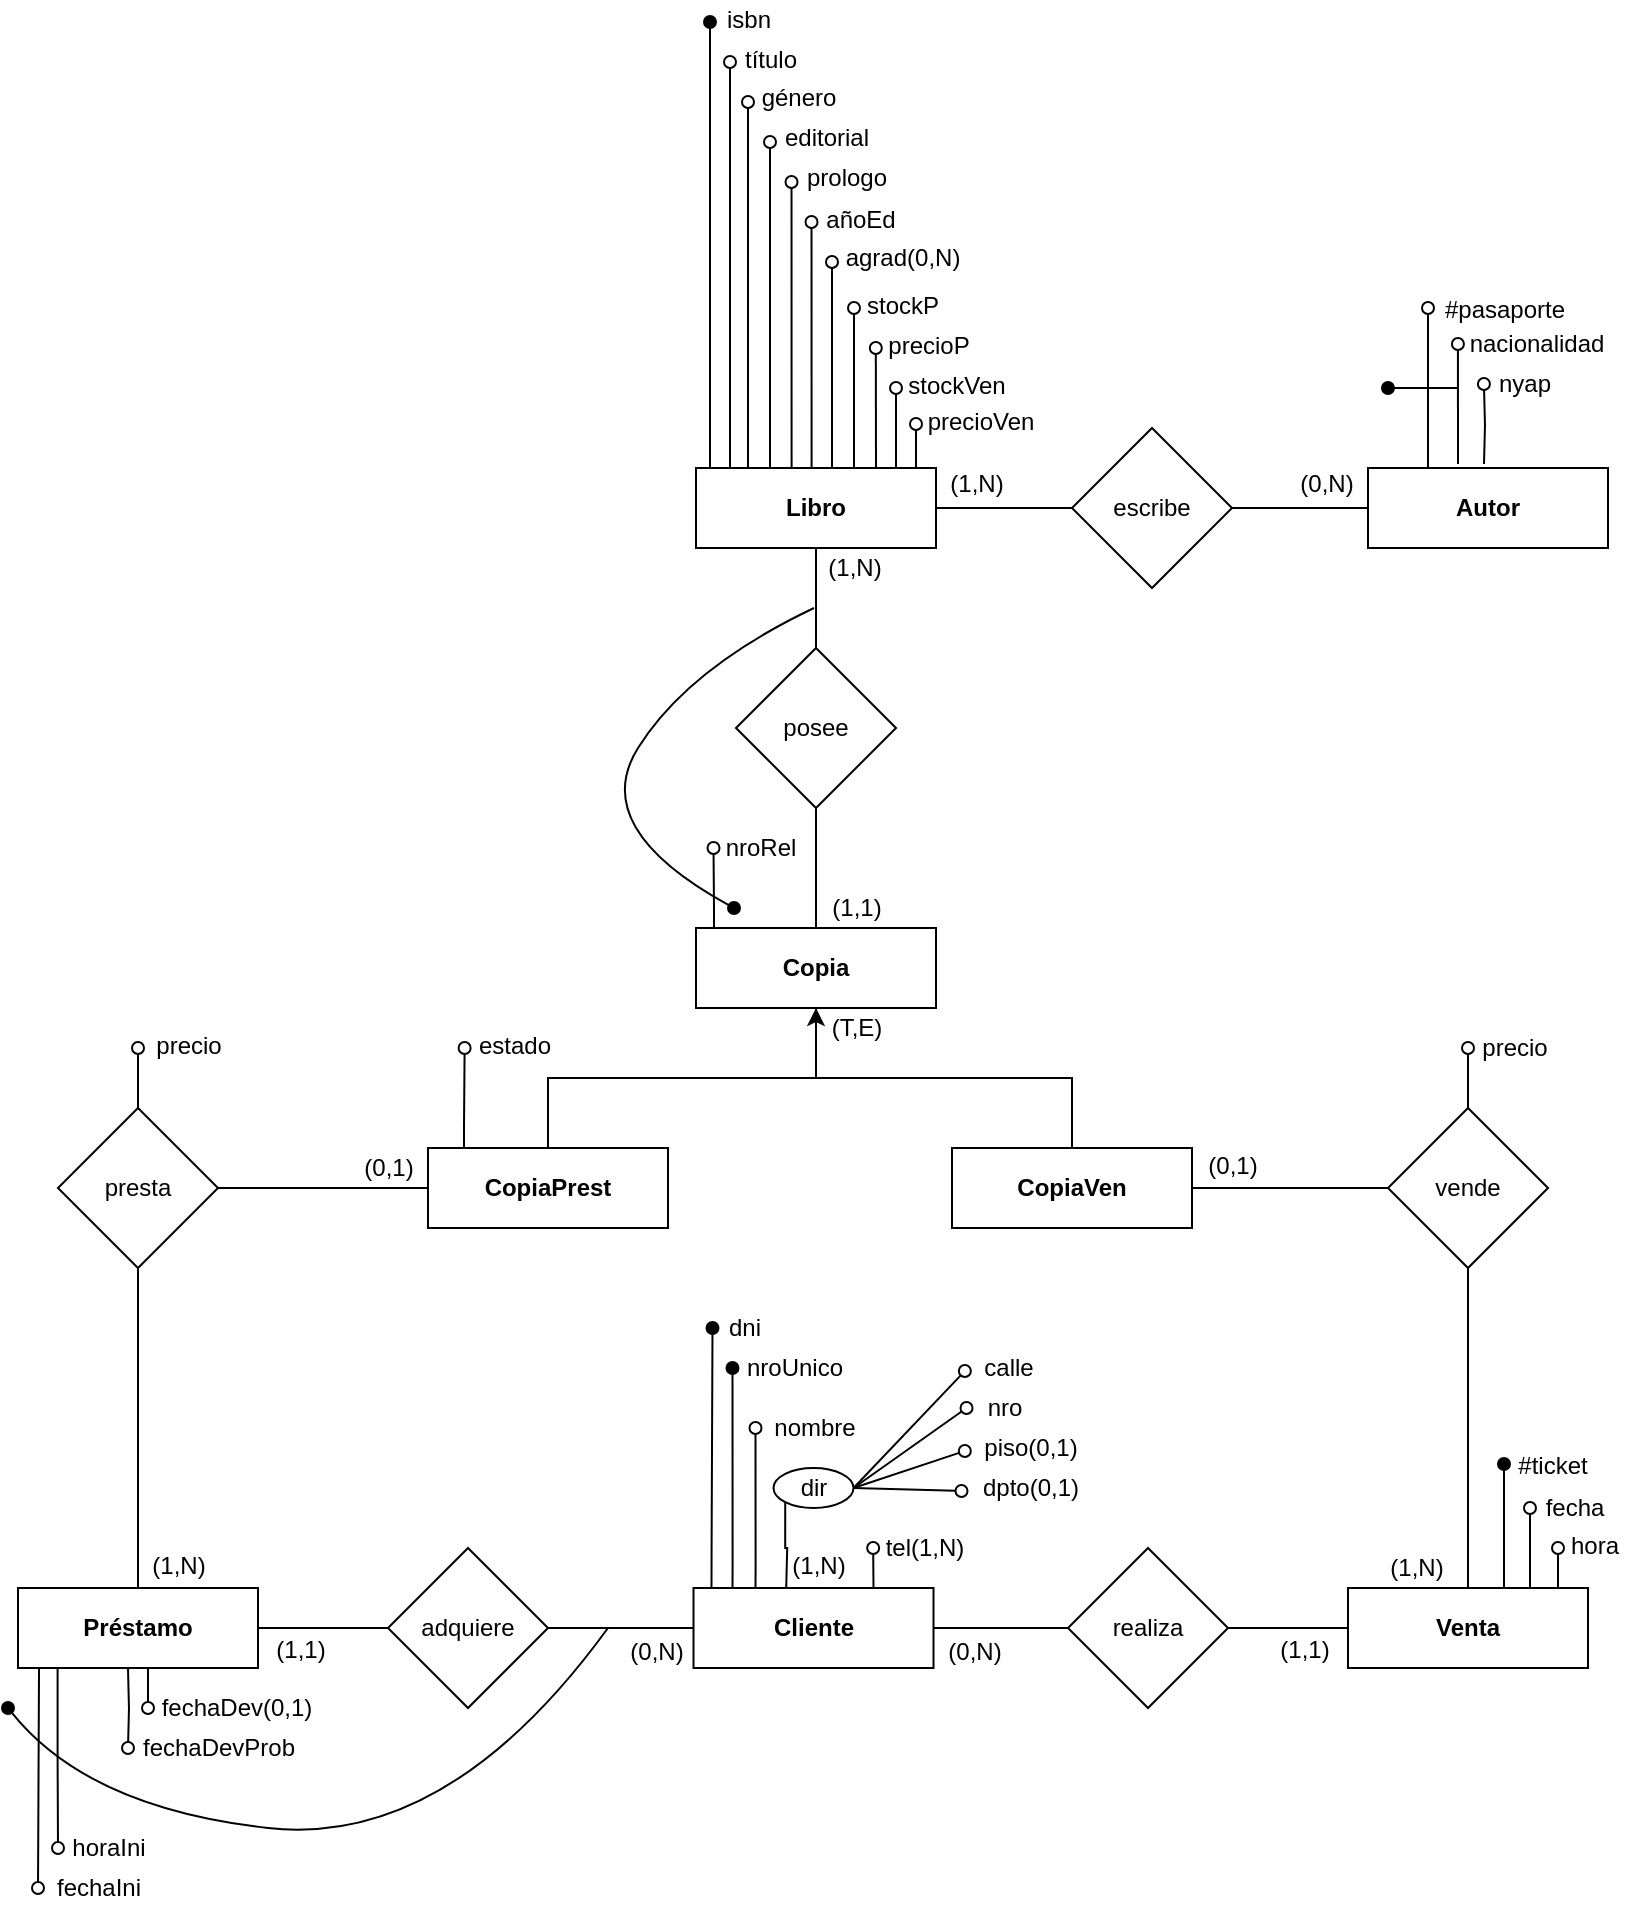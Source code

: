 <mxfile version="17.2.4" type="device"><diagram id="2UaB0gebTMkQspn8kPB0" name="Página-1"><mxGraphModel dx="200" dy="127" grid="1" gridSize="10" guides="1" tooltips="1" connect="1" arrows="1" fold="1" page="1" pageScale="1" pageWidth="827" pageHeight="1169" math="0" shadow="0"><root><mxCell id="0"/><mxCell id="1" parent="0"/><mxCell id="sGzNbVAsewz6m83ei7Da-2" style="edgeStyle=orthogonalEdgeStyle;rounded=0;orthogonalLoop=1;jettySize=auto;html=1;exitX=0.5;exitY=0;exitDx=0;exitDy=0;endArrow=oval;endFill=1;" edge="1" parent="1" source="sGzNbVAsewz6m83ei7Da-1"><mxGeometry relative="1" as="geometry"><mxPoint x="361" y="57" as="targetPoint"/><mxPoint x="360.6" y="250" as="sourcePoint"/><Array as="points"><mxPoint x="361" y="280"/></Array></mxGeometry></mxCell><mxCell id="sGzNbVAsewz6m83ei7Da-4" style="edgeStyle=orthogonalEdgeStyle;rounded=0;orthogonalLoop=1;jettySize=auto;html=1;exitX=0.25;exitY=0;exitDx=0;exitDy=0;endArrow=oval;endFill=0;" edge="1" parent="1" source="sGzNbVAsewz6m83ei7Da-1"><mxGeometry relative="1" as="geometry"><mxPoint x="371" y="77" as="targetPoint"/><mxPoint x="370.8" y="248.28" as="sourcePoint"/><Array as="points"><mxPoint x="371" y="280"/></Array></mxGeometry></mxCell><mxCell id="sGzNbVAsewz6m83ei7Da-6" style="edgeStyle=orthogonalEdgeStyle;rounded=0;orthogonalLoop=1;jettySize=auto;html=1;exitX=0.25;exitY=0;exitDx=0;exitDy=0;endArrow=oval;endFill=0;" edge="1" parent="1" source="sGzNbVAsewz6m83ei7Da-1"><mxGeometry relative="1" as="geometry"><mxPoint x="380" y="97" as="targetPoint"/><mxPoint x="380.04" y="249.44" as="sourcePoint"/><Array as="points"><mxPoint x="380" y="280"/></Array></mxGeometry></mxCell><mxCell id="sGzNbVAsewz6m83ei7Da-8" style="edgeStyle=orthogonalEdgeStyle;rounded=0;orthogonalLoop=1;jettySize=auto;html=1;exitX=0.25;exitY=0;exitDx=0;exitDy=0;endArrow=oval;endFill=0;" edge="1" parent="1" source="sGzNbVAsewz6m83ei7Da-1"><mxGeometry relative="1" as="geometry"><mxPoint x="391" y="117" as="targetPoint"/><mxPoint x="390.24" y="250.56" as="sourcePoint"/><Array as="points"><mxPoint x="391" y="280"/></Array></mxGeometry></mxCell><mxCell id="sGzNbVAsewz6m83ei7Da-10" style="edgeStyle=orthogonalEdgeStyle;rounded=0;orthogonalLoop=1;jettySize=auto;html=1;endArrow=oval;endFill=0;exitX=0.5;exitY=0;exitDx=0;exitDy=0;" edge="1" parent="1" source="sGzNbVAsewz6m83ei7Da-1"><mxGeometry relative="1" as="geometry"><mxPoint x="401.759" y="137" as="targetPoint"/><mxPoint x="400" y="260" as="sourcePoint"/><Array as="points"><mxPoint x="402" y="280"/></Array></mxGeometry></mxCell><mxCell id="sGzNbVAsewz6m83ei7Da-12" style="edgeStyle=orthogonalEdgeStyle;rounded=0;orthogonalLoop=1;jettySize=auto;html=1;exitX=0.5;exitY=0;exitDx=0;exitDy=0;endArrow=oval;endFill=0;" edge="1" parent="1" source="sGzNbVAsewz6m83ei7Da-1"><mxGeometry relative="1" as="geometry"><mxPoint x="411.759" y="157" as="targetPoint"/><mxPoint x="410.28" y="250.56" as="sourcePoint"/><Array as="points"><mxPoint x="412" y="280"/></Array></mxGeometry></mxCell><mxCell id="sGzNbVAsewz6m83ei7Da-32" style="edgeStyle=orthogonalEdgeStyle;rounded=0;orthogonalLoop=1;jettySize=auto;html=1;exitX=0.5;exitY=1;exitDx=0;exitDy=0;entryX=0.5;entryY=0;entryDx=0;entryDy=0;endArrow=none;endFill=0;" edge="1" parent="1" source="sGzNbVAsewz6m83ei7Da-1" target="sGzNbVAsewz6m83ei7Da-26"><mxGeometry relative="1" as="geometry"/></mxCell><mxCell id="sGzNbVAsewz6m83ei7Da-132" style="rounded=0;orthogonalLoop=1;jettySize=auto;html=1;exitX=0.75;exitY=0;exitDx=0;exitDy=0;startArrow=none;startFill=0;endArrow=oval;endFill=0;edgeStyle=orthogonalEdgeStyle;" edge="1" parent="1" source="sGzNbVAsewz6m83ei7Da-1"><mxGeometry relative="1" as="geometry"><mxPoint x="433" y="200" as="targetPoint"/><mxPoint x="433" y="250" as="sourcePoint"/><Array as="points"><mxPoint x="433" y="280"/></Array></mxGeometry></mxCell><mxCell id="sGzNbVAsewz6m83ei7Da-134" style="edgeStyle=none;rounded=0;orthogonalLoop=1;jettySize=auto;html=1;exitX=0.75;exitY=0;exitDx=0;exitDy=0;startArrow=none;startFill=0;endArrow=oval;endFill=0;" edge="1" parent="1" source="sGzNbVAsewz6m83ei7Da-1"><mxGeometry relative="1" as="geometry"><mxPoint x="443.908" y="220" as="targetPoint"/><mxPoint x="444" y="250" as="sourcePoint"/></mxGeometry></mxCell><mxCell id="sGzNbVAsewz6m83ei7Da-1" value="Libro" style="rounded=0;whiteSpace=wrap;html=1;fontStyle=1" vertex="1" parent="1"><mxGeometry x="354" y="280" width="120" height="40" as="geometry"/></mxCell><mxCell id="sGzNbVAsewz6m83ei7Da-3" value="isbn" style="text;html=1;align=center;verticalAlign=middle;resizable=0;points=[];autosize=1;strokeColor=none;fillColor=none;" vertex="1" parent="1"><mxGeometry x="360" y="46" width="40" height="20" as="geometry"/></mxCell><mxCell id="sGzNbVAsewz6m83ei7Da-5" value="título" style="text;html=1;align=center;verticalAlign=middle;resizable=0;points=[];autosize=1;strokeColor=none;fillColor=none;" vertex="1" parent="1"><mxGeometry x="371" y="66" width="40" height="20" as="geometry"/></mxCell><mxCell id="sGzNbVAsewz6m83ei7Da-7" value="género" style="text;html=1;align=center;verticalAlign=middle;resizable=0;points=[];autosize=1;strokeColor=none;fillColor=none;" vertex="1" parent="1"><mxGeometry x="380" y="85" width="50" height="20" as="geometry"/></mxCell><mxCell id="sGzNbVAsewz6m83ei7Da-9" value="editorial" style="text;html=1;align=center;verticalAlign=middle;resizable=0;points=[];autosize=1;strokeColor=none;fillColor=none;" vertex="1" parent="1"><mxGeometry x="389" y="105" width="60" height="20" as="geometry"/></mxCell><mxCell id="sGzNbVAsewz6m83ei7Da-11" value="prologo" style="text;html=1;align=center;verticalAlign=middle;resizable=0;points=[];autosize=1;strokeColor=none;fillColor=none;" vertex="1" parent="1"><mxGeometry x="399" y="125" width="60" height="20" as="geometry"/></mxCell><mxCell id="sGzNbVAsewz6m83ei7Da-13" value="añoEd" style="text;html=1;align=center;verticalAlign=middle;resizable=0;points=[];autosize=1;strokeColor=none;fillColor=none;" vertex="1" parent="1"><mxGeometry x="411" y="146" width="50" height="20" as="geometry"/></mxCell><mxCell id="sGzNbVAsewz6m83ei7Da-14" style="edgeStyle=orthogonalEdgeStyle;rounded=0;orthogonalLoop=1;jettySize=auto;html=1;endArrow=oval;endFill=0;exitX=0.5;exitY=0;exitDx=0;exitDy=0;" edge="1" parent="1" source="sGzNbVAsewz6m83ei7Da-1"><mxGeometry relative="1" as="geometry"><mxPoint x="422" y="177" as="targetPoint"/><mxPoint x="414" y="250" as="sourcePoint"/><Array as="points"><mxPoint x="422" y="280"/></Array></mxGeometry></mxCell><mxCell id="sGzNbVAsewz6m83ei7Da-15" value="agrad(0,N)" style="text;html=1;align=center;verticalAlign=middle;resizable=0;points=[];autosize=1;strokeColor=none;fillColor=none;" vertex="1" parent="1"><mxGeometry x="422" y="165" width="70" height="20" as="geometry"/></mxCell><mxCell id="sGzNbVAsewz6m83ei7Da-31" style="edgeStyle=orthogonalEdgeStyle;rounded=0;orthogonalLoop=1;jettySize=auto;html=1;entryX=1;entryY=0.5;entryDx=0;entryDy=0;endArrow=none;endFill=0;exitX=0;exitY=0.5;exitDx=0;exitDy=0;" edge="1" parent="1" source="sGzNbVAsewz6m83ei7Da-16" target="sGzNbVAsewz6m83ei7Da-1"><mxGeometry relative="1" as="geometry"><mxPoint x="580" y="380" as="sourcePoint"/></mxGeometry></mxCell><mxCell id="sGzNbVAsewz6m83ei7Da-16" value="escribe" style="rhombus;whiteSpace=wrap;html=1;" vertex="1" parent="1"><mxGeometry x="542" y="260" width="80" height="80" as="geometry"/></mxCell><mxCell id="sGzNbVAsewz6m83ei7Da-20" style="edgeStyle=orthogonalEdgeStyle;rounded=0;orthogonalLoop=1;jettySize=auto;html=1;exitX=0.25;exitY=0;exitDx=0;exitDy=0;endArrow=oval;endFill=0;" edge="1" parent="1" source="sGzNbVAsewz6m83ei7Da-18"><mxGeometry relative="1" as="geometry"><mxPoint x="720" y="200" as="targetPoint"/></mxGeometry></mxCell><mxCell id="sGzNbVAsewz6m83ei7Da-22" style="edgeStyle=orthogonalEdgeStyle;rounded=0;orthogonalLoop=1;jettySize=auto;html=1;exitX=0.5;exitY=0;exitDx=0;exitDy=0;endArrow=oval;endFill=0;" edge="1" parent="1"><mxGeometry relative="1" as="geometry"><mxPoint x="734.966" y="218" as="targetPoint"/><mxPoint x="735" y="278" as="sourcePoint"/></mxGeometry></mxCell><mxCell id="sGzNbVAsewz6m83ei7Da-24" style="edgeStyle=orthogonalEdgeStyle;rounded=0;orthogonalLoop=1;jettySize=auto;html=1;exitX=0.5;exitY=0;exitDx=0;exitDy=0;endArrow=oval;endFill=0;" edge="1" parent="1"><mxGeometry relative="1" as="geometry"><mxPoint x="747.966" y="238" as="targetPoint"/><mxPoint x="748" y="278" as="sourcePoint"/></mxGeometry></mxCell><mxCell id="sGzNbVAsewz6m83ei7Da-30" style="edgeStyle=orthogonalEdgeStyle;rounded=0;orthogonalLoop=1;jettySize=auto;html=1;exitX=0;exitY=0.5;exitDx=0;exitDy=0;entryX=1;entryY=0.5;entryDx=0;entryDy=0;endArrow=none;endFill=0;" edge="1" parent="1" source="sGzNbVAsewz6m83ei7Da-18" target="sGzNbVAsewz6m83ei7Da-16"><mxGeometry relative="1" as="geometry"/></mxCell><mxCell id="sGzNbVAsewz6m83ei7Da-18" value="Autor" style="rounded=0;whiteSpace=wrap;html=1;fontStyle=1" vertex="1" parent="1"><mxGeometry x="690" y="280" width="120" height="40" as="geometry"/></mxCell><mxCell id="sGzNbVAsewz6m83ei7Da-21" value="#pasaporte" style="text;html=1;align=center;verticalAlign=middle;resizable=0;points=[];autosize=1;strokeColor=none;fillColor=none;" vertex="1" parent="1"><mxGeometry x="718" y="191" width="80" height="20" as="geometry"/></mxCell><mxCell id="sGzNbVAsewz6m83ei7Da-23" value="nyap" style="text;html=1;align=center;verticalAlign=middle;resizable=0;points=[];autosize=1;strokeColor=none;fillColor=none;" vertex="1" parent="1"><mxGeometry x="748" y="228" width="40" height="20" as="geometry"/></mxCell><mxCell id="sGzNbVAsewz6m83ei7Da-25" value="nacionalidad" style="text;html=1;align=center;verticalAlign=middle;resizable=0;points=[];autosize=1;strokeColor=none;fillColor=none;" vertex="1" parent="1"><mxGeometry x="734" y="208" width="80" height="20" as="geometry"/></mxCell><mxCell id="sGzNbVAsewz6m83ei7Da-33" style="edgeStyle=orthogonalEdgeStyle;rounded=0;orthogonalLoop=1;jettySize=auto;html=1;exitX=0.5;exitY=1;exitDx=0;exitDy=0;entryX=0.5;entryY=0;entryDx=0;entryDy=0;endArrow=none;endFill=0;" edge="1" parent="1" source="sGzNbVAsewz6m83ei7Da-26" target="sGzNbVAsewz6m83ei7Da-27"><mxGeometry relative="1" as="geometry"/></mxCell><mxCell id="sGzNbVAsewz6m83ei7Da-26" value="posee" style="rhombus;whiteSpace=wrap;html=1;" vertex="1" parent="1"><mxGeometry x="374" y="370" width="80" height="80" as="geometry"/></mxCell><mxCell id="sGzNbVAsewz6m83ei7Da-28" style="edgeStyle=orthogonalEdgeStyle;rounded=0;orthogonalLoop=1;jettySize=auto;html=1;exitX=0.25;exitY=0;exitDx=0;exitDy=0;endArrow=oval;endFill=0;" edge="1" parent="1"><mxGeometry relative="1" as="geometry"><mxPoint x="362.759" y="470.0" as="targetPoint"/><mxPoint x="363" y="510.0" as="sourcePoint"/><Array as="points"><mxPoint x="363" y="500"/><mxPoint x="363" y="500"/></Array></mxGeometry></mxCell><mxCell id="sGzNbVAsewz6m83ei7Da-27" value="Copia" style="rounded=0;whiteSpace=wrap;html=1;fontStyle=1" vertex="1" parent="1"><mxGeometry x="354" y="510" width="120" height="40" as="geometry"/></mxCell><mxCell id="sGzNbVAsewz6m83ei7Da-29" value="nroRel" style="text;html=1;align=center;verticalAlign=middle;resizable=0;points=[];autosize=1;strokeColor=none;fillColor=none;" vertex="1" parent="1"><mxGeometry x="361" y="460" width="50" height="20" as="geometry"/></mxCell><mxCell id="sGzNbVAsewz6m83ei7Da-36" style="edgeStyle=orthogonalEdgeStyle;rounded=0;orthogonalLoop=1;jettySize=auto;html=1;exitX=0.5;exitY=0;exitDx=0;exitDy=0;entryX=0.5;entryY=1;entryDx=0;entryDy=0;endArrow=none;endFill=0;" edge="1" parent="1" source="sGzNbVAsewz6m83ei7Da-34" target="sGzNbVAsewz6m83ei7Da-27"><mxGeometry relative="1" as="geometry"/></mxCell><mxCell id="sGzNbVAsewz6m83ei7Da-41" style="edgeStyle=orthogonalEdgeStyle;rounded=0;orthogonalLoop=1;jettySize=auto;html=1;exitX=0.5;exitY=0;exitDx=0;exitDy=0;endArrow=oval;endFill=0;" edge="1" parent="1"><mxGeometry relative="1" as="geometry"><mxPoint x="238.31" y="570.0" as="targetPoint"/><mxPoint x="238" y="620.0" as="sourcePoint"/><Array as="points"><mxPoint x="238" y="610"/><mxPoint x="238" y="610"/></Array></mxGeometry></mxCell><mxCell id="sGzNbVAsewz6m83ei7Da-34" value="CopiaPrest" style="rounded=0;whiteSpace=wrap;html=1;fontStyle=1" vertex="1" parent="1"><mxGeometry x="220" y="620" width="120" height="40" as="geometry"/></mxCell><mxCell id="sGzNbVAsewz6m83ei7Da-37" style="edgeStyle=orthogonalEdgeStyle;rounded=0;orthogonalLoop=1;jettySize=auto;html=1;exitX=0.5;exitY=0;exitDx=0;exitDy=0;entryX=0.5;entryY=1;entryDx=0;entryDy=0;endArrow=classic;endFill=1;" edge="1" parent="1" source="sGzNbVAsewz6m83ei7Da-35" target="sGzNbVAsewz6m83ei7Da-27"><mxGeometry relative="1" as="geometry"/></mxCell><mxCell id="sGzNbVAsewz6m83ei7Da-85" style="edgeStyle=none;rounded=0;orthogonalLoop=1;jettySize=auto;html=1;exitX=1;exitY=0.5;exitDx=0;exitDy=0;entryX=0;entryY=0.5;entryDx=0;entryDy=0;endArrow=none;endFill=0;" edge="1" parent="1" source="sGzNbVAsewz6m83ei7Da-35" target="sGzNbVAsewz6m83ei7Da-77"><mxGeometry relative="1" as="geometry"/></mxCell><mxCell id="sGzNbVAsewz6m83ei7Da-35" value="CopiaVen" style="rounded=0;whiteSpace=wrap;html=1;fontStyle=1" vertex="1" parent="1"><mxGeometry x="482" y="620" width="120" height="40" as="geometry"/></mxCell><mxCell id="sGzNbVAsewz6m83ei7Da-38" value="(T,E)" style="text;html=1;align=center;verticalAlign=middle;resizable=0;points=[];autosize=1;strokeColor=none;fillColor=none;" vertex="1" parent="1"><mxGeometry x="414" y="550" width="40" height="20" as="geometry"/></mxCell><mxCell id="sGzNbVAsewz6m83ei7Da-39" value="(1,N)" style="text;html=1;align=center;verticalAlign=middle;resizable=0;points=[];autosize=1;strokeColor=none;fillColor=none;" vertex="1" parent="1"><mxGeometry x="413" y="320" width="40" height="20" as="geometry"/></mxCell><mxCell id="sGzNbVAsewz6m83ei7Da-40" value="(1,1)" style="text;html=1;align=center;verticalAlign=middle;resizable=0;points=[];autosize=1;strokeColor=none;fillColor=none;" vertex="1" parent="1"><mxGeometry x="414" y="490" width="40" height="20" as="geometry"/></mxCell><mxCell id="sGzNbVAsewz6m83ei7Da-42" value="estado" style="text;html=1;align=center;verticalAlign=middle;resizable=0;points=[];autosize=1;strokeColor=none;fillColor=none;" vertex="1" parent="1"><mxGeometry x="238" y="559" width="50" height="20" as="geometry"/></mxCell><mxCell id="sGzNbVAsewz6m83ei7Da-44" style="edgeStyle=orthogonalEdgeStyle;rounded=0;orthogonalLoop=1;jettySize=auto;html=1;exitX=0.089;exitY=1.014;exitDx=0;exitDy=0;endArrow=oval;endFill=0;exitPerimeter=0;" edge="1" parent="1" source="sGzNbVAsewz6m83ei7Da-43"><mxGeometry relative="1" as="geometry"><mxPoint x="25" y="990" as="targetPoint"/><mxPoint x="25" y="840.0" as="sourcePoint"/><Array as="points"><mxPoint x="26" y="840"/><mxPoint x="25" y="840"/></Array></mxGeometry></mxCell><mxCell id="sGzNbVAsewz6m83ei7Da-82" style="edgeStyle=none;rounded=0;orthogonalLoop=1;jettySize=auto;html=1;exitX=1;exitY=0.5;exitDx=0;exitDy=0;entryX=0;entryY=0.5;entryDx=0;entryDy=0;endArrow=none;endFill=0;" edge="1" parent="1" source="sGzNbVAsewz6m83ei7Da-43" target="sGzNbVAsewz6m83ei7Da-74"><mxGeometry relative="1" as="geometry"/></mxCell><mxCell id="sGzNbVAsewz6m83ei7Da-83" style="edgeStyle=none;rounded=0;orthogonalLoop=1;jettySize=auto;html=1;exitX=0.5;exitY=0;exitDx=0;exitDy=0;entryX=0.5;entryY=1;entryDx=0;entryDy=0;endArrow=none;endFill=0;" edge="1" parent="1" source="sGzNbVAsewz6m83ei7Da-43" target="sGzNbVAsewz6m83ei7Da-52"><mxGeometry relative="1" as="geometry"/></mxCell><mxCell id="sGzNbVAsewz6m83ei7Da-43" value="Préstamo" style="rounded=0;whiteSpace=wrap;html=1;fontStyle=1" vertex="1" parent="1"><mxGeometry x="15" y="840" width="120" height="40" as="geometry"/></mxCell><mxCell id="sGzNbVAsewz6m83ei7Da-45" value="fechaIni" style="text;html=1;align=center;verticalAlign=middle;resizable=0;points=[];autosize=1;strokeColor=none;fillColor=none;" vertex="1" parent="1"><mxGeometry x="25" y="980" width="60" height="20" as="geometry"/></mxCell><mxCell id="sGzNbVAsewz6m83ei7Da-46" style="edgeStyle=orthogonalEdgeStyle;rounded=0;orthogonalLoop=1;jettySize=auto;html=1;endArrow=oval;endFill=0;exitX=0.165;exitY=1.014;exitDx=0;exitDy=0;exitPerimeter=0;" edge="1" parent="1" source="sGzNbVAsewz6m83ei7Da-43"><mxGeometry relative="1" as="geometry"><mxPoint x="35" y="970" as="targetPoint"/><mxPoint x="35" y="840" as="sourcePoint"/><Array as="points"/></mxGeometry></mxCell><mxCell id="sGzNbVAsewz6m83ei7Da-47" style="edgeStyle=orthogonalEdgeStyle;rounded=0;orthogonalLoop=1;jettySize=auto;html=1;endArrow=oval;endFill=0;exitX=0.25;exitY=1;exitDx=0;exitDy=0;" edge="1" parent="1"><mxGeometry relative="1" as="geometry"><mxPoint x="70" y="920" as="targetPoint"/><mxPoint x="70" y="880" as="sourcePoint"/><Array as="points"/></mxGeometry></mxCell><mxCell id="sGzNbVAsewz6m83ei7Da-48" style="edgeStyle=orthogonalEdgeStyle;rounded=0;orthogonalLoop=1;jettySize=auto;html=1;endArrow=oval;endFill=0;exitX=0.318;exitY=1;exitDx=0;exitDy=0;exitPerimeter=0;" edge="1" parent="1"><mxGeometry relative="1" as="geometry"><mxPoint x="80" y="900" as="targetPoint"/><mxPoint x="78.16" y="880" as="sourcePoint"/><Array as="points"><mxPoint x="80" y="880"/></Array></mxGeometry></mxCell><mxCell id="sGzNbVAsewz6m83ei7Da-49" value="horaIni" style="text;html=1;align=center;verticalAlign=middle;resizable=0;points=[];autosize=1;strokeColor=none;fillColor=none;" vertex="1" parent="1"><mxGeometry x="35" y="960" width="50" height="20" as="geometry"/></mxCell><mxCell id="sGzNbVAsewz6m83ei7Da-50" value="fechaDevProb" style="text;html=1;align=center;verticalAlign=middle;resizable=0;points=[];autosize=1;strokeColor=none;fillColor=none;" vertex="1" parent="1"><mxGeometry x="70" y="910" width="90" height="20" as="geometry"/></mxCell><mxCell id="sGzNbVAsewz6m83ei7Da-51" value="fechaDev(0,1)" style="text;html=1;align=center;verticalAlign=middle;resizable=0;points=[];autosize=1;strokeColor=none;fillColor=none;" vertex="1" parent="1"><mxGeometry x="79" y="890" width="90" height="20" as="geometry"/></mxCell><mxCell id="sGzNbVAsewz6m83ei7Da-84" style="edgeStyle=none;rounded=0;orthogonalLoop=1;jettySize=auto;html=1;exitX=1;exitY=0.5;exitDx=0;exitDy=0;entryX=0;entryY=0.5;entryDx=0;entryDy=0;endArrow=none;endFill=0;" edge="1" parent="1" source="sGzNbVAsewz6m83ei7Da-52" target="sGzNbVAsewz6m83ei7Da-34"><mxGeometry relative="1" as="geometry"/></mxCell><mxCell id="sGzNbVAsewz6m83ei7Da-123" style="edgeStyle=none;rounded=0;orthogonalLoop=1;jettySize=auto;html=1;exitX=0.5;exitY=0;exitDx=0;exitDy=0;endArrow=oval;endFill=0;" edge="1" parent="1" source="sGzNbVAsewz6m83ei7Da-52"><mxGeometry relative="1" as="geometry"><mxPoint x="75" y="570" as="targetPoint"/></mxGeometry></mxCell><mxCell id="sGzNbVAsewz6m83ei7Da-52" value="presta" style="rhombus;whiteSpace=wrap;html=1;" vertex="1" parent="1"><mxGeometry x="35" y="600" width="80" height="80" as="geometry"/></mxCell><mxCell id="sGzNbVAsewz6m83ei7Da-54" style="edgeStyle=orthogonalEdgeStyle;rounded=0;orthogonalLoop=1;jettySize=auto;html=1;exitX=0.5;exitY=0;exitDx=0;exitDy=0;endArrow=oval;endFill=1;" edge="1" parent="1"><mxGeometry relative="1" as="geometry"><mxPoint x="362.25" y="710" as="targetPoint"/><mxPoint x="361.75" y="840" as="sourcePoint"/><Array as="points"><mxPoint x="361.75" y="820"/><mxPoint x="361.75" y="820"/></Array></mxGeometry></mxCell><mxCell id="sGzNbVAsewz6m83ei7Da-71" style="edgeStyle=none;rounded=0;orthogonalLoop=1;jettySize=auto;html=1;exitX=0.75;exitY=0;exitDx=0;exitDy=0;endArrow=oval;endFill=0;" edge="1" parent="1" source="sGzNbVAsewz6m83ei7Da-53"><mxGeometry relative="1" as="geometry"><mxPoint x="442.583" y="820" as="targetPoint"/></mxGeometry></mxCell><mxCell id="sGzNbVAsewz6m83ei7Da-80" style="edgeStyle=none;rounded=0;orthogonalLoop=1;jettySize=auto;html=1;exitX=1;exitY=0.5;exitDx=0;exitDy=0;entryX=0;entryY=0.5;entryDx=0;entryDy=0;endArrow=none;endFill=0;" edge="1" parent="1" source="sGzNbVAsewz6m83ei7Da-53" target="sGzNbVAsewz6m83ei7Da-76"><mxGeometry relative="1" as="geometry"/></mxCell><mxCell id="sGzNbVAsewz6m83ei7Da-53" value="Cliente" style="rounded=0;whiteSpace=wrap;html=1;fontStyle=1" vertex="1" parent="1"><mxGeometry x="352.75" y="840" width="120" height="40" as="geometry"/></mxCell><mxCell id="sGzNbVAsewz6m83ei7Da-55" value="dni" style="text;html=1;align=center;verticalAlign=middle;resizable=0;points=[];autosize=1;strokeColor=none;fillColor=none;" vertex="1" parent="1"><mxGeometry x="363.25" y="700" width="30" height="20" as="geometry"/></mxCell><mxCell id="sGzNbVAsewz6m83ei7Da-56" style="edgeStyle=orthogonalEdgeStyle;rounded=0;orthogonalLoop=1;jettySize=auto;html=1;endArrow=oval;endFill=0;" edge="1" parent="1"><mxGeometry relative="1" as="geometry"><mxPoint x="383.75" y="760" as="targetPoint"/><mxPoint x="383.75" y="840" as="sourcePoint"/><Array as="points"><mxPoint x="383.75" y="830"/><mxPoint x="383.75" y="830"/></Array></mxGeometry></mxCell><mxCell id="sGzNbVAsewz6m83ei7Da-57" value="nombre" style="text;html=1;align=center;verticalAlign=middle;resizable=0;points=[];autosize=1;strokeColor=none;fillColor=none;" vertex="1" parent="1"><mxGeometry x="382.75" y="750" width="60" height="20" as="geometry"/></mxCell><mxCell id="sGzNbVAsewz6m83ei7Da-59" style="edgeStyle=orthogonalEdgeStyle;rounded=0;orthogonalLoop=1;jettySize=auto;html=1;exitX=0;exitY=1;exitDx=0;exitDy=0;entryX=0.378;entryY=-0.004;entryDx=0;entryDy=0;entryPerimeter=0;endArrow=none;endFill=0;" edge="1" parent="1" source="sGzNbVAsewz6m83ei7Da-58"><mxGeometry relative="1" as="geometry"><mxPoint x="399.11" y="839.84" as="targetPoint"/></mxGeometry></mxCell><mxCell id="sGzNbVAsewz6m83ei7Da-61" style="rounded=0;orthogonalLoop=1;jettySize=auto;html=1;exitX=1;exitY=0.5;exitDx=0;exitDy=0;endArrow=oval;endFill=0;entryX=-0.033;entryY=0.575;entryDx=0;entryDy=0;entryPerimeter=0;" edge="1" parent="1" source="sGzNbVAsewz6m83ei7Da-58" target="sGzNbVAsewz6m83ei7Da-65"><mxGeometry relative="1" as="geometry"><mxPoint x="490.75" y="750" as="targetPoint"/></mxGeometry></mxCell><mxCell id="sGzNbVAsewz6m83ei7Da-62" style="edgeStyle=none;rounded=0;orthogonalLoop=1;jettySize=auto;html=1;exitX=1;exitY=0.5;exitDx=0;exitDy=0;endArrow=oval;endFill=0;entryX=-0.133;entryY=0.5;entryDx=0;entryDy=0;entryPerimeter=0;" edge="1" parent="1" source="sGzNbVAsewz6m83ei7Da-58" target="sGzNbVAsewz6m83ei7Da-66"><mxGeometry relative="1" as="geometry"><mxPoint x="490.75" y="770" as="targetPoint"/></mxGeometry></mxCell><mxCell id="sGzNbVAsewz6m83ei7Da-63" style="edgeStyle=none;rounded=0;orthogonalLoop=1;jettySize=auto;html=1;exitX=1;exitY=0.5;exitDx=0;exitDy=0;endArrow=oval;endFill=0;entryX=-0.039;entryY=0.575;entryDx=0;entryDy=0;entryPerimeter=0;" edge="1" parent="1" source="sGzNbVAsewz6m83ei7Da-58" target="sGzNbVAsewz6m83ei7Da-67"><mxGeometry relative="1" as="geometry"><mxPoint x="490.75" y="789.833" as="targetPoint"/></mxGeometry></mxCell><mxCell id="sGzNbVAsewz6m83ei7Da-64" style="edgeStyle=none;rounded=0;orthogonalLoop=1;jettySize=auto;html=1;exitX=1;exitY=0.5;exitDx=0;exitDy=0;endArrow=oval;endFill=0;entryX=-0.075;entryY=0.575;entryDx=0;entryDy=0;entryPerimeter=0;" edge="1" parent="1" source="sGzNbVAsewz6m83ei7Da-58" target="sGzNbVAsewz6m83ei7Da-68"><mxGeometry relative="1" as="geometry"><mxPoint x="490.75" y="810" as="targetPoint"/></mxGeometry></mxCell><mxCell id="sGzNbVAsewz6m83ei7Da-58" value="dir" style="ellipse;whiteSpace=wrap;html=1;" vertex="1" parent="1"><mxGeometry x="392.75" y="780" width="40" height="20" as="geometry"/></mxCell><mxCell id="sGzNbVAsewz6m83ei7Da-60" value="(1,N)" style="text;html=1;align=center;verticalAlign=middle;resizable=0;points=[];autosize=1;strokeColor=none;fillColor=none;" vertex="1" parent="1"><mxGeometry x="394.75" y="819" width="40" height="20" as="geometry"/></mxCell><mxCell id="sGzNbVAsewz6m83ei7Da-65" value="calle" style="text;html=1;align=center;verticalAlign=middle;resizable=0;points=[];autosize=1;strokeColor=none;fillColor=none;" vertex="1" parent="1"><mxGeometry x="489.75" y="720" width="40" height="20" as="geometry"/></mxCell><mxCell id="sGzNbVAsewz6m83ei7Da-66" value="nro" style="text;html=1;align=center;verticalAlign=middle;resizable=0;points=[];autosize=1;strokeColor=none;fillColor=none;" vertex="1" parent="1"><mxGeometry x="493.25" y="740" width="30" height="20" as="geometry"/></mxCell><mxCell id="sGzNbVAsewz6m83ei7Da-67" value="piso(0,1)" style="text;html=1;align=center;verticalAlign=middle;resizable=0;points=[];autosize=1;strokeColor=none;fillColor=none;" vertex="1" parent="1"><mxGeometry x="490.75" y="760" width="60" height="20" as="geometry"/></mxCell><mxCell id="sGzNbVAsewz6m83ei7Da-68" value="dpto(0,1)" style="text;html=1;align=center;verticalAlign=middle;resizable=0;points=[];autosize=1;strokeColor=none;fillColor=none;" vertex="1" parent="1"><mxGeometry x="491.25" y="780" width="60" height="20" as="geometry"/></mxCell><mxCell id="sGzNbVAsewz6m83ei7Da-69" style="edgeStyle=orthogonalEdgeStyle;rounded=0;orthogonalLoop=1;jettySize=auto;html=1;endArrow=oval;endFill=1;" edge="1" parent="1"><mxGeometry relative="1" as="geometry"><mxPoint x="372.25" y="730" as="targetPoint"/><mxPoint x="372.25" y="840" as="sourcePoint"/><Array as="points"><mxPoint x="371.75" y="830"/><mxPoint x="371.75" y="830"/></Array></mxGeometry></mxCell><mxCell id="sGzNbVAsewz6m83ei7Da-70" value="nroUnico" style="text;html=1;align=center;verticalAlign=middle;resizable=0;points=[];autosize=1;strokeColor=none;fillColor=none;" vertex="1" parent="1"><mxGeometry x="372.75" y="720" width="60" height="20" as="geometry"/></mxCell><mxCell id="sGzNbVAsewz6m83ei7Da-72" value="tel(1,N)" style="text;html=1;align=center;verticalAlign=middle;resizable=0;points=[];autosize=1;strokeColor=none;fillColor=none;" vertex="1" parent="1"><mxGeometry x="443.25" y="810" width="50" height="20" as="geometry"/></mxCell><mxCell id="sGzNbVAsewz6m83ei7Da-81" style="edgeStyle=none;rounded=0;orthogonalLoop=1;jettySize=auto;html=1;exitX=1;exitY=0.5;exitDx=0;exitDy=0;entryX=0;entryY=0.5;entryDx=0;entryDy=0;endArrow=none;endFill=0;" edge="1" parent="1" source="sGzNbVAsewz6m83ei7Da-74" target="sGzNbVAsewz6m83ei7Da-53"><mxGeometry relative="1" as="geometry"/></mxCell><mxCell id="sGzNbVAsewz6m83ei7Da-74" value="adquiere" style="rhombus;whiteSpace=wrap;html=1;" vertex="1" parent="1"><mxGeometry x="200" y="820" width="80" height="80" as="geometry"/></mxCell><mxCell id="sGzNbVAsewz6m83ei7Da-89" style="edgeStyle=none;rounded=0;orthogonalLoop=1;jettySize=auto;html=1;exitX=0.25;exitY=0;exitDx=0;exitDy=0;endArrow=oval;endFill=0;" edge="1" parent="1"><mxGeometry relative="1" as="geometry"><mxPoint x="771" y="800" as="targetPoint"/><mxPoint x="771" y="840" as="sourcePoint"/></mxGeometry></mxCell><mxCell id="sGzNbVAsewz6m83ei7Da-91" style="edgeStyle=none;rounded=0;orthogonalLoop=1;jettySize=auto;html=1;exitX=0.75;exitY=0;exitDx=0;exitDy=0;endArrow=oval;endFill=0;" edge="1" parent="1"><mxGeometry relative="1" as="geometry"><mxPoint x="785" y="820" as="targetPoint"/><mxPoint x="785" y="840" as="sourcePoint"/></mxGeometry></mxCell><mxCell id="sGzNbVAsewz6m83ei7Da-137" style="edgeStyle=none;rounded=0;orthogonalLoop=1;jettySize=auto;html=1;exitX=0.25;exitY=0;exitDx=0;exitDy=0;startArrow=none;startFill=0;endArrow=oval;endFill=1;" edge="1" parent="1"><mxGeometry relative="1" as="geometry"><mxPoint x="758" y="840" as="sourcePoint"/><mxPoint x="758" y="778" as="targetPoint"/></mxGeometry></mxCell><mxCell id="sGzNbVAsewz6m83ei7Da-75" value="Venta" style="rounded=0;whiteSpace=wrap;html=1;fontStyle=1" vertex="1" parent="1"><mxGeometry x="680" y="840" width="120" height="40" as="geometry"/></mxCell><mxCell id="sGzNbVAsewz6m83ei7Da-79" style="edgeStyle=none;rounded=0;orthogonalLoop=1;jettySize=auto;html=1;exitX=1;exitY=0.5;exitDx=0;exitDy=0;entryX=0;entryY=0.5;entryDx=0;entryDy=0;endArrow=none;endFill=0;" edge="1" parent="1" source="sGzNbVAsewz6m83ei7Da-76" target="sGzNbVAsewz6m83ei7Da-75"><mxGeometry relative="1" as="geometry"/></mxCell><mxCell id="sGzNbVAsewz6m83ei7Da-76" value="realiza" style="rhombus;whiteSpace=wrap;html=1;" vertex="1" parent="1"><mxGeometry x="540" y="820" width="80" height="80" as="geometry"/></mxCell><mxCell id="sGzNbVAsewz6m83ei7Da-78" style="edgeStyle=none;rounded=0;orthogonalLoop=1;jettySize=auto;html=1;exitX=0.5;exitY=1;exitDx=0;exitDy=0;entryX=0.5;entryY=0;entryDx=0;entryDy=0;endArrow=none;endFill=0;" edge="1" parent="1" source="sGzNbVAsewz6m83ei7Da-77" target="sGzNbVAsewz6m83ei7Da-75"><mxGeometry relative="1" as="geometry"/></mxCell><mxCell id="sGzNbVAsewz6m83ei7Da-121" style="edgeStyle=none;rounded=0;orthogonalLoop=1;jettySize=auto;html=1;exitX=0.5;exitY=0;exitDx=0;exitDy=0;endArrow=oval;endFill=0;" edge="1" parent="1" source="sGzNbVAsewz6m83ei7Da-77"><mxGeometry relative="1" as="geometry"><mxPoint x="740" y="570" as="targetPoint"/></mxGeometry></mxCell><mxCell id="sGzNbVAsewz6m83ei7Da-77" value="vende" style="rhombus;whiteSpace=wrap;html=1;" vertex="1" parent="1"><mxGeometry x="700" y="600" width="80" height="80" as="geometry"/></mxCell><mxCell id="sGzNbVAsewz6m83ei7Da-90" value="fecha" style="text;html=1;align=center;verticalAlign=middle;resizable=0;points=[];autosize=1;strokeColor=none;fillColor=none;" vertex="1" parent="1"><mxGeometry x="773" y="790" width="40" height="20" as="geometry"/></mxCell><mxCell id="sGzNbVAsewz6m83ei7Da-92" value="hora" style="text;html=1;align=center;verticalAlign=middle;resizable=0;points=[];autosize=1;strokeColor=none;fillColor=none;" vertex="1" parent="1"><mxGeometry x="783" y="809" width="40" height="20" as="geometry"/></mxCell><mxCell id="sGzNbVAsewz6m83ei7Da-102" value="(0,N)" style="text;html=1;align=center;verticalAlign=middle;resizable=0;points=[];autosize=1;strokeColor=none;fillColor=none;" vertex="1" parent="1"><mxGeometry x="472.75" y="862" width="40" height="20" as="geometry"/></mxCell><mxCell id="sGzNbVAsewz6m83ei7Da-105" value="(0,N)" style="text;html=1;align=center;verticalAlign=middle;resizable=0;points=[];autosize=1;strokeColor=none;fillColor=none;" vertex="1" parent="1"><mxGeometry x="314" y="862" width="40" height="20" as="geometry"/></mxCell><mxCell id="sGzNbVAsewz6m83ei7Da-106" value="(1,1)" style="text;html=1;align=center;verticalAlign=middle;resizable=0;points=[];autosize=1;strokeColor=none;fillColor=none;" vertex="1" parent="1"><mxGeometry x="638" y="861" width="40" height="20" as="geometry"/></mxCell><mxCell id="sGzNbVAsewz6m83ei7Da-108" value="(1,1)" style="text;html=1;align=center;verticalAlign=middle;resizable=0;points=[];autosize=1;strokeColor=none;fillColor=none;" vertex="1" parent="1"><mxGeometry x="136" y="861" width="40" height="20" as="geometry"/></mxCell><mxCell id="sGzNbVAsewz6m83ei7Da-110" value="(1,N)" style="text;html=1;align=center;verticalAlign=middle;resizable=0;points=[];autosize=1;strokeColor=none;fillColor=none;" vertex="1" parent="1"><mxGeometry x="474" y="278" width="40" height="20" as="geometry"/></mxCell><mxCell id="sGzNbVAsewz6m83ei7Da-112" value="(0,N)" style="text;html=1;align=center;verticalAlign=middle;resizable=0;points=[];autosize=1;strokeColor=none;fillColor=none;" vertex="1" parent="1"><mxGeometry x="649" y="278" width="40" height="20" as="geometry"/></mxCell><mxCell id="sGzNbVAsewz6m83ei7Da-113" value="(0,1)" style="text;html=1;align=center;verticalAlign=middle;resizable=0;points=[];autosize=1;strokeColor=none;fillColor=none;" vertex="1" parent="1"><mxGeometry x="180" y="620" width="40" height="20" as="geometry"/></mxCell><mxCell id="sGzNbVAsewz6m83ei7Da-114" value="(0,1)" style="text;html=1;align=center;verticalAlign=middle;resizable=0;points=[];autosize=1;strokeColor=none;fillColor=none;" vertex="1" parent="1"><mxGeometry x="602" y="619" width="40" height="20" as="geometry"/></mxCell><mxCell id="sGzNbVAsewz6m83ei7Da-116" value="(1,N)" style="text;html=1;align=center;verticalAlign=middle;resizable=0;points=[];autosize=1;strokeColor=none;fillColor=none;" vertex="1" parent="1"><mxGeometry x="75" y="819" width="40" height="20" as="geometry"/></mxCell><mxCell id="sGzNbVAsewz6m83ei7Da-117" value="(1,N)" style="text;html=1;align=center;verticalAlign=middle;resizable=0;points=[];autosize=1;strokeColor=none;fillColor=none;" vertex="1" parent="1"><mxGeometry x="694" y="820" width="40" height="20" as="geometry"/></mxCell><mxCell id="sGzNbVAsewz6m83ei7Da-122" value="precio" style="text;html=1;align=center;verticalAlign=middle;resizable=0;points=[];autosize=1;strokeColor=none;fillColor=none;" vertex="1" parent="1"><mxGeometry x="738" y="560" width="50" height="20" as="geometry"/></mxCell><mxCell id="sGzNbVAsewz6m83ei7Da-124" value="precio" style="text;html=1;align=center;verticalAlign=middle;resizable=0;points=[];autosize=1;strokeColor=none;fillColor=none;" vertex="1" parent="1"><mxGeometry x="75" y="559" width="50" height="20" as="geometry"/></mxCell><mxCell id="sGzNbVAsewz6m83ei7Da-127" value="" style="curved=1;endArrow=oval;html=1;rounded=0;endFill=1;" edge="1" parent="1"><mxGeometry width="50" height="50" relative="1" as="geometry"><mxPoint x="413" y="350" as="sourcePoint"/><mxPoint x="373" y="500" as="targetPoint"/><Array as="points"><mxPoint x="350" y="380"/><mxPoint x="300" y="460"/></Array></mxGeometry></mxCell><mxCell id="sGzNbVAsewz6m83ei7Da-128" value="" style="curved=1;endArrow=oval;html=1;rounded=0;endFill=1;" edge="1" parent="1"><mxGeometry width="50" height="50" relative="1" as="geometry"><mxPoint x="310" y="860" as="sourcePoint"/><mxPoint x="10" y="900" as="targetPoint"/><Array as="points"><mxPoint x="230" y="970"/><mxPoint x="50" y="950"/></Array></mxGeometry></mxCell><mxCell id="sGzNbVAsewz6m83ei7Da-130" value="" style="endArrow=none;html=1;rounded=0;endFill=0;startArrow=oval;startFill=1;" edge="1" parent="1"><mxGeometry width="50" height="50" relative="1" as="geometry"><mxPoint x="700" y="240" as="sourcePoint"/><mxPoint x="735" y="240" as="targetPoint"/></mxGeometry></mxCell><mxCell id="sGzNbVAsewz6m83ei7Da-133" value="stockP" style="text;html=1;align=center;verticalAlign=middle;resizable=0;points=[];autosize=1;strokeColor=none;fillColor=none;" vertex="1" parent="1"><mxGeometry x="431.75" y="189" width="50" height="20" as="geometry"/></mxCell><mxCell id="sGzNbVAsewz6m83ei7Da-135" value="precioP" style="text;html=1;align=center;verticalAlign=middle;resizable=0;points=[];autosize=1;strokeColor=none;fillColor=none;" vertex="1" parent="1"><mxGeometry x="439.75" y="209" width="60" height="20" as="geometry"/></mxCell><mxCell id="sGzNbVAsewz6m83ei7Da-138" value="#ticket" style="text;html=1;align=center;verticalAlign=middle;resizable=0;points=[];autosize=1;strokeColor=none;fillColor=none;" vertex="1" parent="1"><mxGeometry x="757" y="769" width="50" height="20" as="geometry"/></mxCell><mxCell id="sGzNbVAsewz6m83ei7Da-139" style="edgeStyle=orthogonalEdgeStyle;rounded=0;orthogonalLoop=1;jettySize=auto;html=1;exitX=0.75;exitY=0;exitDx=0;exitDy=0;startArrow=none;startFill=0;endArrow=oval;endFill=0;" edge="1" parent="1" source="sGzNbVAsewz6m83ei7Da-1"><mxGeometry relative="1" as="geometry"><mxPoint x="454" y="240" as="targetPoint"/><mxPoint x="454" y="295" as="sourcePoint"/><Array as="points"><mxPoint x="454" y="280"/></Array></mxGeometry></mxCell><mxCell id="sGzNbVAsewz6m83ei7Da-140" value="stockVen" style="text;html=1;align=center;verticalAlign=middle;resizable=0;points=[];autosize=1;strokeColor=none;fillColor=none;" vertex="1" parent="1"><mxGeometry x="454" y="229" width="60" height="20" as="geometry"/></mxCell><mxCell id="sGzNbVAsewz6m83ei7Da-141" style="edgeStyle=orthogonalEdgeStyle;rounded=0;orthogonalLoop=1;jettySize=auto;html=1;exitX=0.75;exitY=0;exitDx=0;exitDy=0;startArrow=none;startFill=0;endArrow=oval;endFill=0;" edge="1" parent="1" source="sGzNbVAsewz6m83ei7Da-1"><mxGeometry relative="1" as="geometry"><mxPoint x="464" y="258" as="targetPoint"/><mxPoint x="454" y="298" as="sourcePoint"/><Array as="points"><mxPoint x="464" y="280"/></Array></mxGeometry></mxCell><mxCell id="sGzNbVAsewz6m83ei7Da-142" value="precioVen" style="text;html=1;align=center;verticalAlign=middle;resizable=0;points=[];autosize=1;strokeColor=none;fillColor=none;" vertex="1" parent="1"><mxGeometry x="461" y="247" width="70" height="20" as="geometry"/></mxCell></root></mxGraphModel></diagram></mxfile>